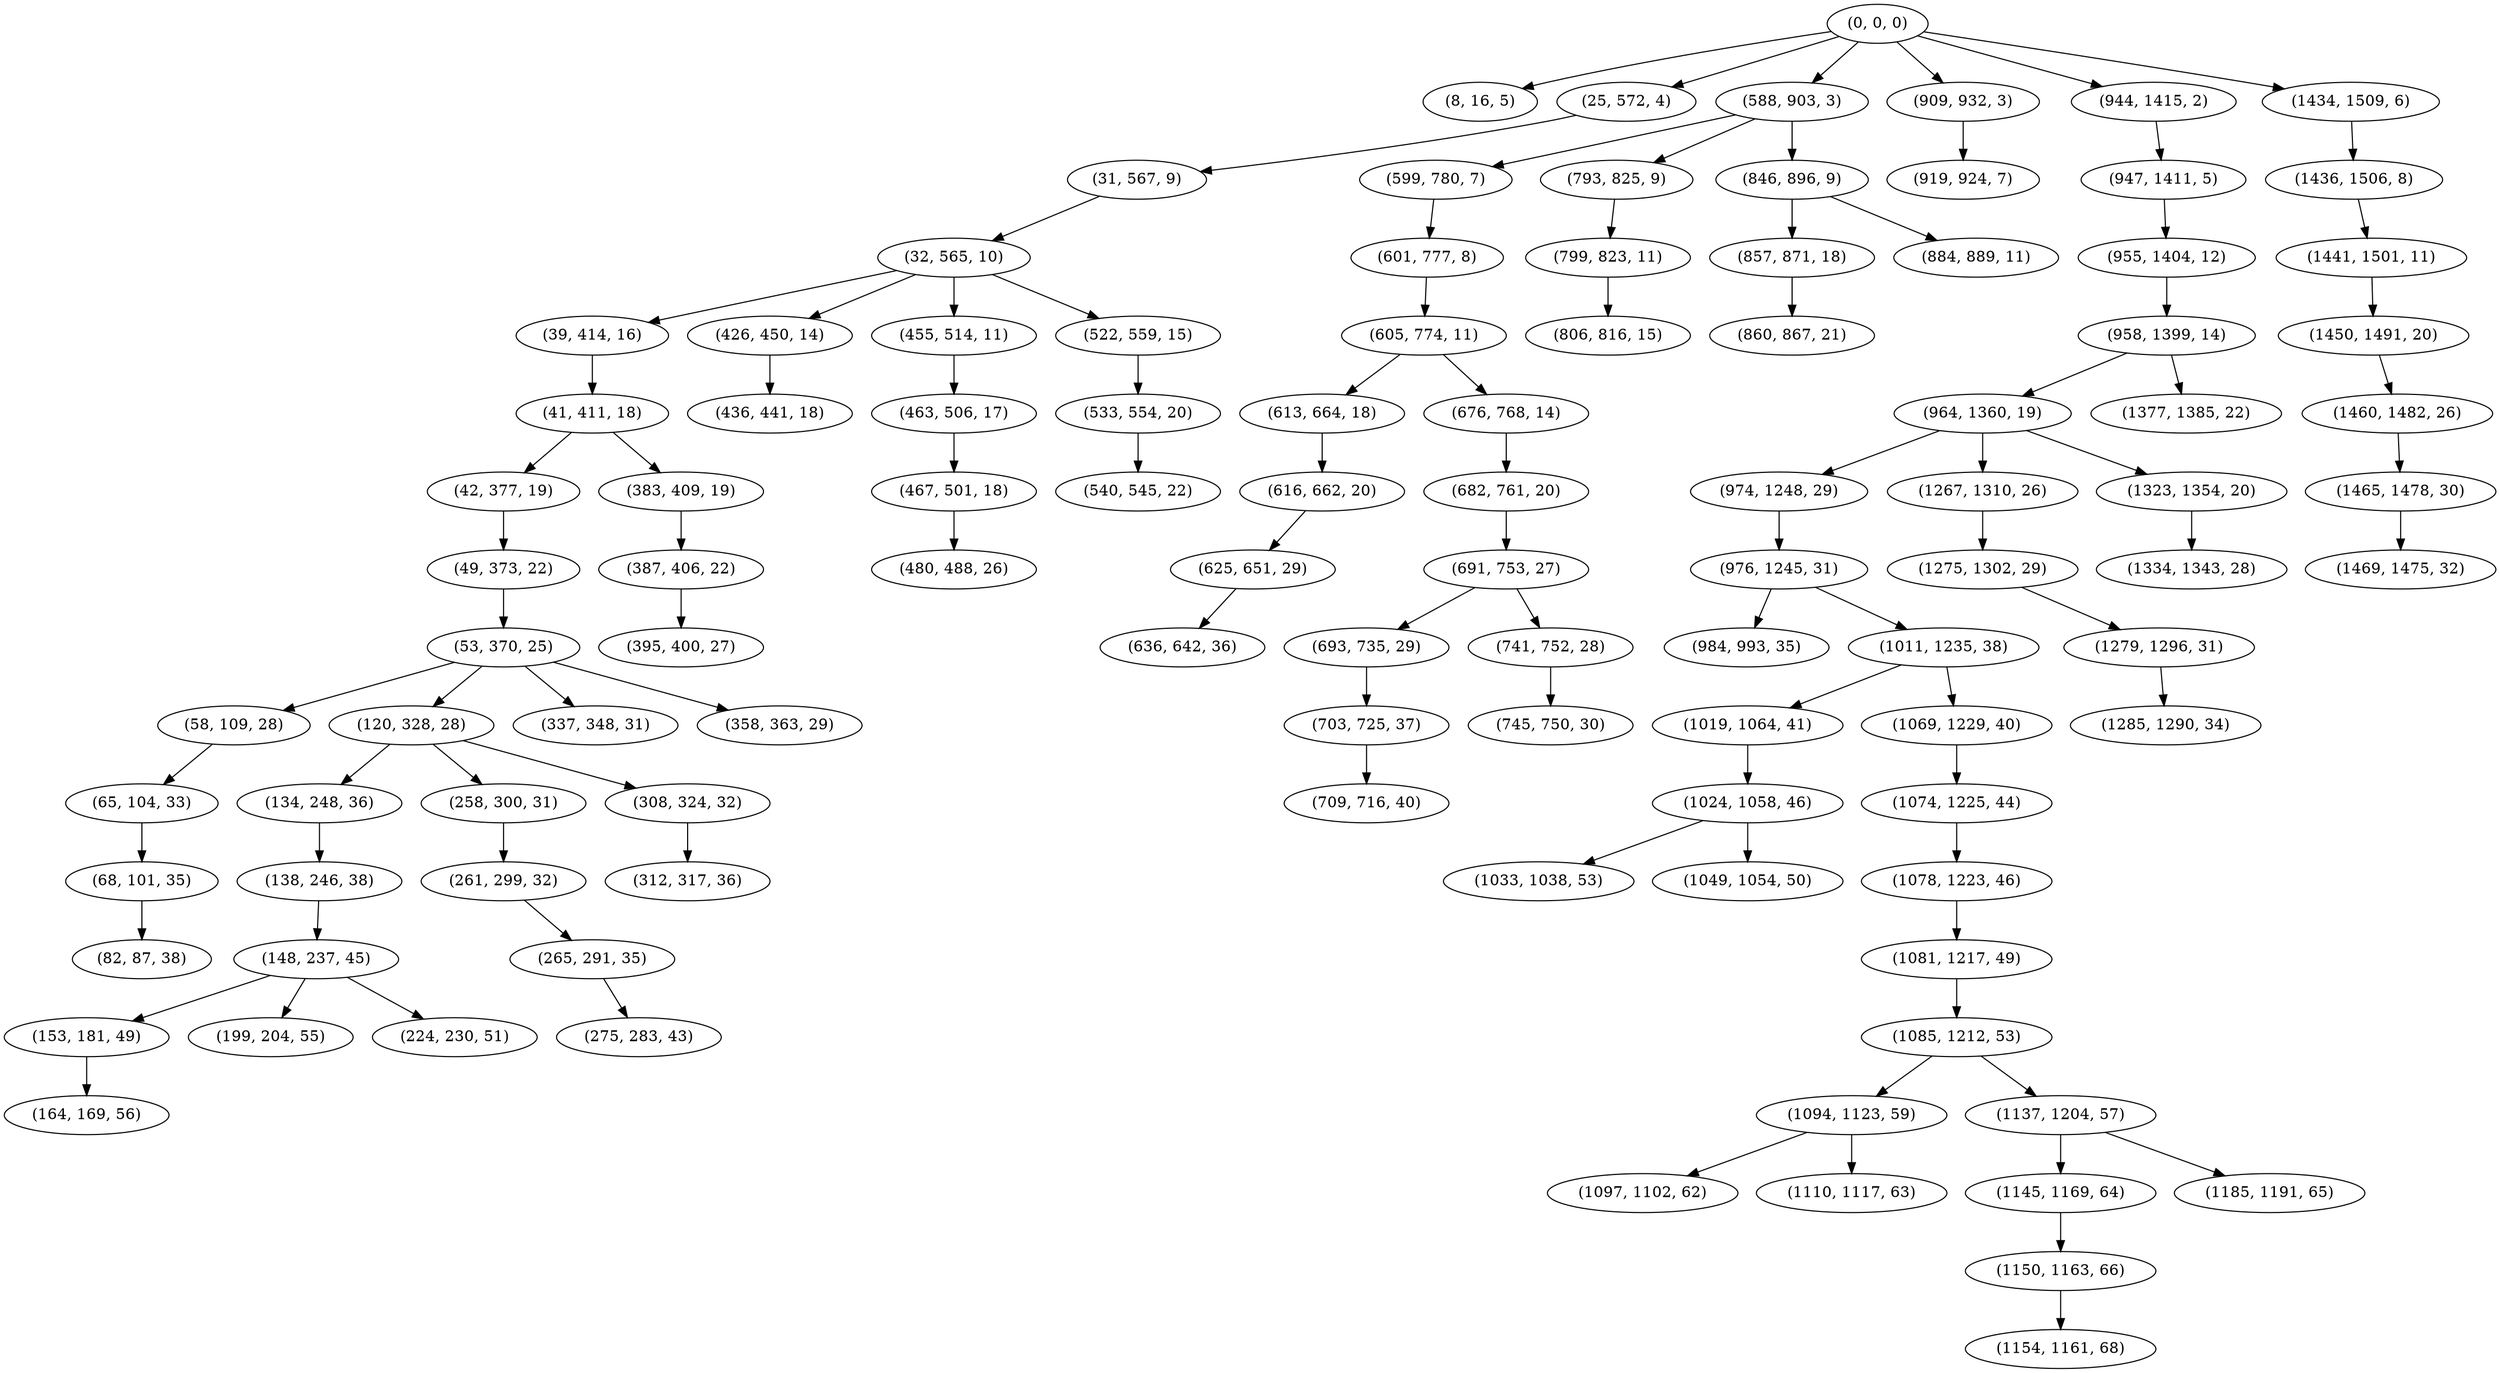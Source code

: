 digraph tree {
    "(0, 0, 0)";
    "(8, 16, 5)";
    "(25, 572, 4)";
    "(31, 567, 9)";
    "(32, 565, 10)";
    "(39, 414, 16)";
    "(41, 411, 18)";
    "(42, 377, 19)";
    "(49, 373, 22)";
    "(53, 370, 25)";
    "(58, 109, 28)";
    "(65, 104, 33)";
    "(68, 101, 35)";
    "(82, 87, 38)";
    "(120, 328, 28)";
    "(134, 248, 36)";
    "(138, 246, 38)";
    "(148, 237, 45)";
    "(153, 181, 49)";
    "(164, 169, 56)";
    "(199, 204, 55)";
    "(224, 230, 51)";
    "(258, 300, 31)";
    "(261, 299, 32)";
    "(265, 291, 35)";
    "(275, 283, 43)";
    "(308, 324, 32)";
    "(312, 317, 36)";
    "(337, 348, 31)";
    "(358, 363, 29)";
    "(383, 409, 19)";
    "(387, 406, 22)";
    "(395, 400, 27)";
    "(426, 450, 14)";
    "(436, 441, 18)";
    "(455, 514, 11)";
    "(463, 506, 17)";
    "(467, 501, 18)";
    "(480, 488, 26)";
    "(522, 559, 15)";
    "(533, 554, 20)";
    "(540, 545, 22)";
    "(588, 903, 3)";
    "(599, 780, 7)";
    "(601, 777, 8)";
    "(605, 774, 11)";
    "(613, 664, 18)";
    "(616, 662, 20)";
    "(625, 651, 29)";
    "(636, 642, 36)";
    "(676, 768, 14)";
    "(682, 761, 20)";
    "(691, 753, 27)";
    "(693, 735, 29)";
    "(703, 725, 37)";
    "(709, 716, 40)";
    "(741, 752, 28)";
    "(745, 750, 30)";
    "(793, 825, 9)";
    "(799, 823, 11)";
    "(806, 816, 15)";
    "(846, 896, 9)";
    "(857, 871, 18)";
    "(860, 867, 21)";
    "(884, 889, 11)";
    "(909, 932, 3)";
    "(919, 924, 7)";
    "(944, 1415, 2)";
    "(947, 1411, 5)";
    "(955, 1404, 12)";
    "(958, 1399, 14)";
    "(964, 1360, 19)";
    "(974, 1248, 29)";
    "(976, 1245, 31)";
    "(984, 993, 35)";
    "(1011, 1235, 38)";
    "(1019, 1064, 41)";
    "(1024, 1058, 46)";
    "(1033, 1038, 53)";
    "(1049, 1054, 50)";
    "(1069, 1229, 40)";
    "(1074, 1225, 44)";
    "(1078, 1223, 46)";
    "(1081, 1217, 49)";
    "(1085, 1212, 53)";
    "(1094, 1123, 59)";
    "(1097, 1102, 62)";
    "(1110, 1117, 63)";
    "(1137, 1204, 57)";
    "(1145, 1169, 64)";
    "(1150, 1163, 66)";
    "(1154, 1161, 68)";
    "(1185, 1191, 65)";
    "(1267, 1310, 26)";
    "(1275, 1302, 29)";
    "(1279, 1296, 31)";
    "(1285, 1290, 34)";
    "(1323, 1354, 20)";
    "(1334, 1343, 28)";
    "(1377, 1385, 22)";
    "(1434, 1509, 6)";
    "(1436, 1506, 8)";
    "(1441, 1501, 11)";
    "(1450, 1491, 20)";
    "(1460, 1482, 26)";
    "(1465, 1478, 30)";
    "(1469, 1475, 32)";
    "(0, 0, 0)" -> "(8, 16, 5)";
    "(0, 0, 0)" -> "(25, 572, 4)";
    "(0, 0, 0)" -> "(588, 903, 3)";
    "(0, 0, 0)" -> "(909, 932, 3)";
    "(0, 0, 0)" -> "(944, 1415, 2)";
    "(0, 0, 0)" -> "(1434, 1509, 6)";
    "(25, 572, 4)" -> "(31, 567, 9)";
    "(31, 567, 9)" -> "(32, 565, 10)";
    "(32, 565, 10)" -> "(39, 414, 16)";
    "(32, 565, 10)" -> "(426, 450, 14)";
    "(32, 565, 10)" -> "(455, 514, 11)";
    "(32, 565, 10)" -> "(522, 559, 15)";
    "(39, 414, 16)" -> "(41, 411, 18)";
    "(41, 411, 18)" -> "(42, 377, 19)";
    "(41, 411, 18)" -> "(383, 409, 19)";
    "(42, 377, 19)" -> "(49, 373, 22)";
    "(49, 373, 22)" -> "(53, 370, 25)";
    "(53, 370, 25)" -> "(58, 109, 28)";
    "(53, 370, 25)" -> "(120, 328, 28)";
    "(53, 370, 25)" -> "(337, 348, 31)";
    "(53, 370, 25)" -> "(358, 363, 29)";
    "(58, 109, 28)" -> "(65, 104, 33)";
    "(65, 104, 33)" -> "(68, 101, 35)";
    "(68, 101, 35)" -> "(82, 87, 38)";
    "(120, 328, 28)" -> "(134, 248, 36)";
    "(120, 328, 28)" -> "(258, 300, 31)";
    "(120, 328, 28)" -> "(308, 324, 32)";
    "(134, 248, 36)" -> "(138, 246, 38)";
    "(138, 246, 38)" -> "(148, 237, 45)";
    "(148, 237, 45)" -> "(153, 181, 49)";
    "(148, 237, 45)" -> "(199, 204, 55)";
    "(148, 237, 45)" -> "(224, 230, 51)";
    "(153, 181, 49)" -> "(164, 169, 56)";
    "(258, 300, 31)" -> "(261, 299, 32)";
    "(261, 299, 32)" -> "(265, 291, 35)";
    "(265, 291, 35)" -> "(275, 283, 43)";
    "(308, 324, 32)" -> "(312, 317, 36)";
    "(383, 409, 19)" -> "(387, 406, 22)";
    "(387, 406, 22)" -> "(395, 400, 27)";
    "(426, 450, 14)" -> "(436, 441, 18)";
    "(455, 514, 11)" -> "(463, 506, 17)";
    "(463, 506, 17)" -> "(467, 501, 18)";
    "(467, 501, 18)" -> "(480, 488, 26)";
    "(522, 559, 15)" -> "(533, 554, 20)";
    "(533, 554, 20)" -> "(540, 545, 22)";
    "(588, 903, 3)" -> "(599, 780, 7)";
    "(588, 903, 3)" -> "(793, 825, 9)";
    "(588, 903, 3)" -> "(846, 896, 9)";
    "(599, 780, 7)" -> "(601, 777, 8)";
    "(601, 777, 8)" -> "(605, 774, 11)";
    "(605, 774, 11)" -> "(613, 664, 18)";
    "(605, 774, 11)" -> "(676, 768, 14)";
    "(613, 664, 18)" -> "(616, 662, 20)";
    "(616, 662, 20)" -> "(625, 651, 29)";
    "(625, 651, 29)" -> "(636, 642, 36)";
    "(676, 768, 14)" -> "(682, 761, 20)";
    "(682, 761, 20)" -> "(691, 753, 27)";
    "(691, 753, 27)" -> "(693, 735, 29)";
    "(691, 753, 27)" -> "(741, 752, 28)";
    "(693, 735, 29)" -> "(703, 725, 37)";
    "(703, 725, 37)" -> "(709, 716, 40)";
    "(741, 752, 28)" -> "(745, 750, 30)";
    "(793, 825, 9)" -> "(799, 823, 11)";
    "(799, 823, 11)" -> "(806, 816, 15)";
    "(846, 896, 9)" -> "(857, 871, 18)";
    "(846, 896, 9)" -> "(884, 889, 11)";
    "(857, 871, 18)" -> "(860, 867, 21)";
    "(909, 932, 3)" -> "(919, 924, 7)";
    "(944, 1415, 2)" -> "(947, 1411, 5)";
    "(947, 1411, 5)" -> "(955, 1404, 12)";
    "(955, 1404, 12)" -> "(958, 1399, 14)";
    "(958, 1399, 14)" -> "(964, 1360, 19)";
    "(958, 1399, 14)" -> "(1377, 1385, 22)";
    "(964, 1360, 19)" -> "(974, 1248, 29)";
    "(964, 1360, 19)" -> "(1267, 1310, 26)";
    "(964, 1360, 19)" -> "(1323, 1354, 20)";
    "(974, 1248, 29)" -> "(976, 1245, 31)";
    "(976, 1245, 31)" -> "(984, 993, 35)";
    "(976, 1245, 31)" -> "(1011, 1235, 38)";
    "(1011, 1235, 38)" -> "(1019, 1064, 41)";
    "(1011, 1235, 38)" -> "(1069, 1229, 40)";
    "(1019, 1064, 41)" -> "(1024, 1058, 46)";
    "(1024, 1058, 46)" -> "(1033, 1038, 53)";
    "(1024, 1058, 46)" -> "(1049, 1054, 50)";
    "(1069, 1229, 40)" -> "(1074, 1225, 44)";
    "(1074, 1225, 44)" -> "(1078, 1223, 46)";
    "(1078, 1223, 46)" -> "(1081, 1217, 49)";
    "(1081, 1217, 49)" -> "(1085, 1212, 53)";
    "(1085, 1212, 53)" -> "(1094, 1123, 59)";
    "(1085, 1212, 53)" -> "(1137, 1204, 57)";
    "(1094, 1123, 59)" -> "(1097, 1102, 62)";
    "(1094, 1123, 59)" -> "(1110, 1117, 63)";
    "(1137, 1204, 57)" -> "(1145, 1169, 64)";
    "(1137, 1204, 57)" -> "(1185, 1191, 65)";
    "(1145, 1169, 64)" -> "(1150, 1163, 66)";
    "(1150, 1163, 66)" -> "(1154, 1161, 68)";
    "(1267, 1310, 26)" -> "(1275, 1302, 29)";
    "(1275, 1302, 29)" -> "(1279, 1296, 31)";
    "(1279, 1296, 31)" -> "(1285, 1290, 34)";
    "(1323, 1354, 20)" -> "(1334, 1343, 28)";
    "(1434, 1509, 6)" -> "(1436, 1506, 8)";
    "(1436, 1506, 8)" -> "(1441, 1501, 11)";
    "(1441, 1501, 11)" -> "(1450, 1491, 20)";
    "(1450, 1491, 20)" -> "(1460, 1482, 26)";
    "(1460, 1482, 26)" -> "(1465, 1478, 30)";
    "(1465, 1478, 30)" -> "(1469, 1475, 32)";
}
